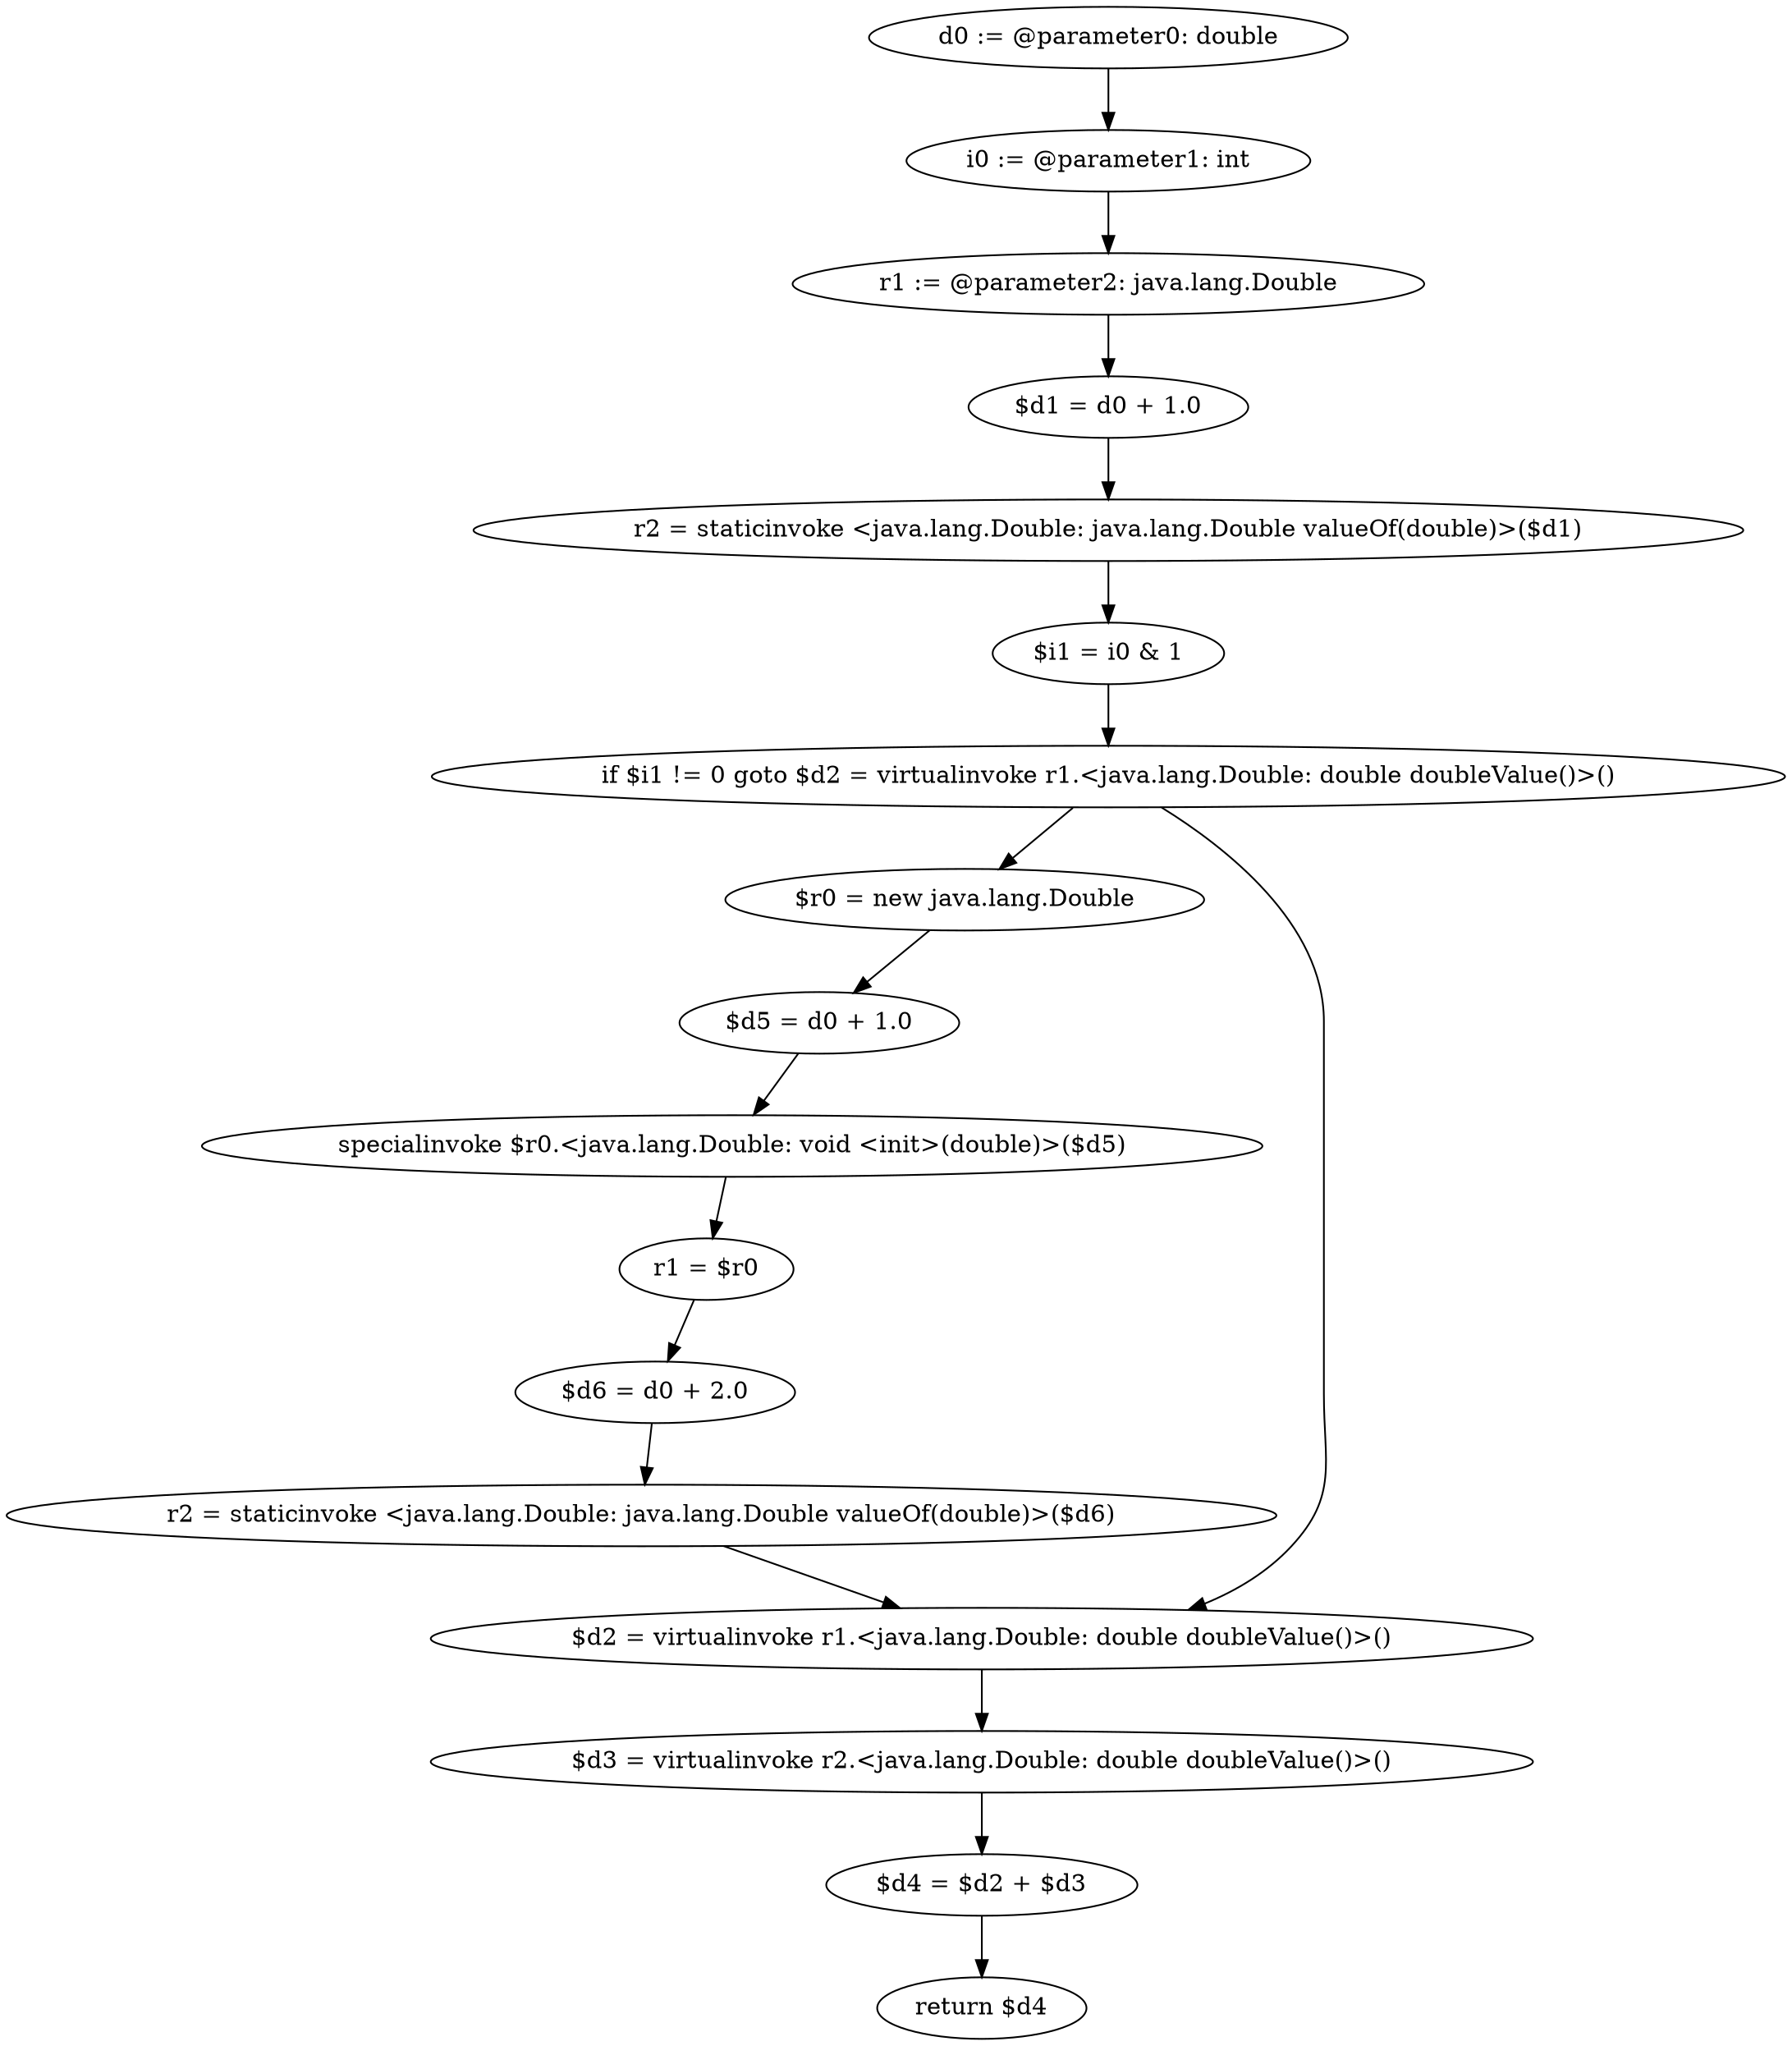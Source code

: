 digraph "unitGraph" {
    "d0 := @parameter0: double"
    "i0 := @parameter1: int"
    "r1 := @parameter2: java.lang.Double"
    "$d1 = d0 + 1.0"
    "r2 = staticinvoke <java.lang.Double: java.lang.Double valueOf(double)>($d1)"
    "$i1 = i0 & 1"
    "if $i1 != 0 goto $d2 = virtualinvoke r1.<java.lang.Double: double doubleValue()>()"
    "$r0 = new java.lang.Double"
    "$d5 = d0 + 1.0"
    "specialinvoke $r0.<java.lang.Double: void <init>(double)>($d5)"
    "r1 = $r0"
    "$d6 = d0 + 2.0"
    "r2 = staticinvoke <java.lang.Double: java.lang.Double valueOf(double)>($d6)"
    "$d2 = virtualinvoke r1.<java.lang.Double: double doubleValue()>()"
    "$d3 = virtualinvoke r2.<java.lang.Double: double doubleValue()>()"
    "$d4 = $d2 + $d3"
    "return $d4"
    "d0 := @parameter0: double"->"i0 := @parameter1: int";
    "i0 := @parameter1: int"->"r1 := @parameter2: java.lang.Double";
    "r1 := @parameter2: java.lang.Double"->"$d1 = d0 + 1.0";
    "$d1 = d0 + 1.0"->"r2 = staticinvoke <java.lang.Double: java.lang.Double valueOf(double)>($d1)";
    "r2 = staticinvoke <java.lang.Double: java.lang.Double valueOf(double)>($d1)"->"$i1 = i0 & 1";
    "$i1 = i0 & 1"->"if $i1 != 0 goto $d2 = virtualinvoke r1.<java.lang.Double: double doubleValue()>()";
    "if $i1 != 0 goto $d2 = virtualinvoke r1.<java.lang.Double: double doubleValue()>()"->"$r0 = new java.lang.Double";
    "if $i1 != 0 goto $d2 = virtualinvoke r1.<java.lang.Double: double doubleValue()>()"->"$d2 = virtualinvoke r1.<java.lang.Double: double doubleValue()>()";
    "$r0 = new java.lang.Double"->"$d5 = d0 + 1.0";
    "$d5 = d0 + 1.0"->"specialinvoke $r0.<java.lang.Double: void <init>(double)>($d5)";
    "specialinvoke $r0.<java.lang.Double: void <init>(double)>($d5)"->"r1 = $r0";
    "r1 = $r0"->"$d6 = d0 + 2.0";
    "$d6 = d0 + 2.0"->"r2 = staticinvoke <java.lang.Double: java.lang.Double valueOf(double)>($d6)";
    "r2 = staticinvoke <java.lang.Double: java.lang.Double valueOf(double)>($d6)"->"$d2 = virtualinvoke r1.<java.lang.Double: double doubleValue()>()";
    "$d2 = virtualinvoke r1.<java.lang.Double: double doubleValue()>()"->"$d3 = virtualinvoke r2.<java.lang.Double: double doubleValue()>()";
    "$d3 = virtualinvoke r2.<java.lang.Double: double doubleValue()>()"->"$d4 = $d2 + $d3";
    "$d4 = $d2 + $d3"->"return $d4";
}
